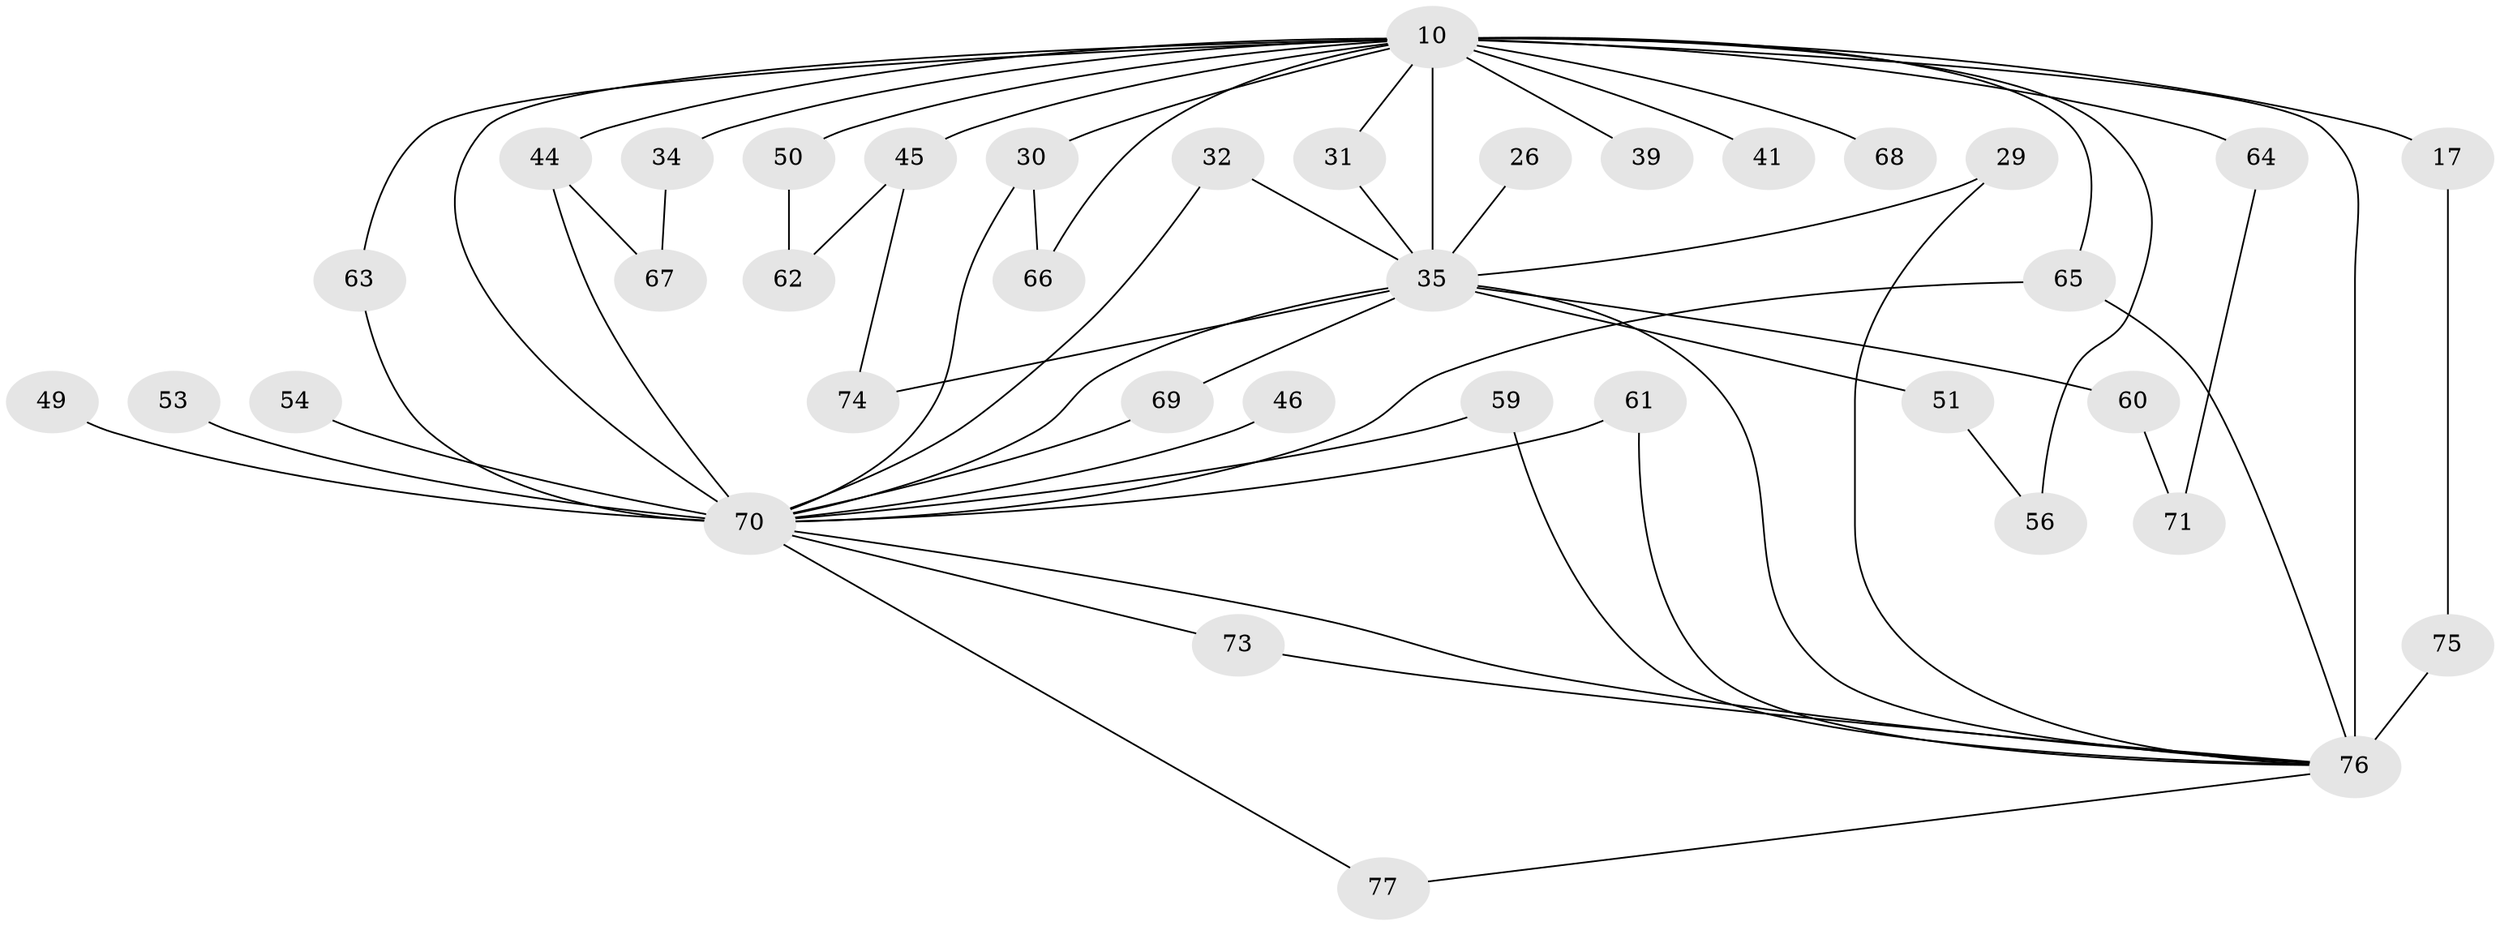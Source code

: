 // original degree distribution, {19: 0.012987012987012988, 16: 0.012987012987012988, 14: 0.025974025974025976, 27: 0.012987012987012988, 24: 0.012987012987012988, 15: 0.012987012987012988, 21: 0.025974025974025976, 23: 0.012987012987012988, 5: 0.025974025974025976, 3: 0.18181818181818182, 2: 0.5974025974025974, 4: 0.06493506493506493}
// Generated by graph-tools (version 1.1) at 2025/45/03/09/25 04:45:05]
// undirected, 38 vertices, 60 edges
graph export_dot {
graph [start="1"]
  node [color=gray90,style=filled];
  10 [super="+1+8"];
  17;
  26;
  29;
  30 [super="+14"];
  31;
  32;
  34;
  35 [super="+3+13"];
  39;
  41;
  44 [super="+22+24"];
  45 [super="+42+15"];
  46 [super="+33+43"];
  49;
  50;
  51;
  53;
  54;
  56 [super="+18"];
  59;
  60;
  61;
  62;
  63;
  64 [super="+40"];
  65 [super="+47+57"];
  66 [super="+58+21"];
  67;
  68 [super="+28"];
  69;
  70 [super="+9+20+25+36+48+52+55"];
  71;
  73;
  74;
  75;
  76 [super="+19+72"];
  77;
  10 -- 30;
  10 -- 34 [weight=2];
  10 -- 41 [weight=2];
  10 -- 50 [weight=2];
  10 -- 76 [weight=14];
  10 -- 64 [weight=2];
  10 -- 56 [weight=3];
  10 -- 63;
  10 -- 68 [weight=3];
  10 -- 70 [weight=16];
  10 -- 17 [weight=2];
  10 -- 31;
  10 -- 35 [weight=10];
  10 -- 39 [weight=2];
  10 -- 44 [weight=3];
  10 -- 45 [weight=6];
  10 -- 66 [weight=3];
  10 -- 65 [weight=2];
  17 -- 75;
  26 -- 35 [weight=2];
  29 -- 76;
  29 -- 35;
  30 -- 70 [weight=2];
  30 -- 66;
  31 -- 35;
  32 -- 70;
  32 -- 35;
  34 -- 67;
  35 -- 69;
  35 -- 70 [weight=4];
  35 -- 74;
  35 -- 76 [weight=4];
  35 -- 51;
  35 -- 60 [weight=2];
  44 -- 67;
  44 -- 70;
  45 -- 62;
  45 -- 74;
  46 -- 70 [weight=5];
  49 -- 70 [weight=2];
  50 -- 62;
  51 -- 56;
  53 -- 70;
  54 -- 70;
  59 -- 76;
  59 -- 70;
  60 -- 71;
  61 -- 76;
  61 -- 70;
  63 -- 70;
  64 -- 71;
  65 -- 76;
  65 -- 70;
  69 -- 70;
  70 -- 73;
  70 -- 76 [weight=4];
  70 -- 77;
  73 -- 76;
  75 -- 76;
  76 -- 77;
}
